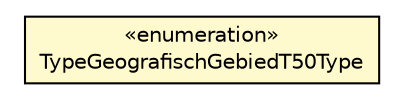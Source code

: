 #!/usr/local/bin/dot
#
# Class diagram 
# Generated by UMLGraph version R5_6-24-gf6e263 (http://www.umlgraph.org/)
#

digraph G {
	edge [fontname="Helvetica",fontsize=10,labelfontname="Helvetica",labelfontsize=10];
	node [fontname="Helvetica",fontsize=10,shape=plaintext];
	nodesep=0.25;
	ranksep=0.5;
	// nl.b3p.topnl.top50nl.TypeGeografischGebiedT50Type
	c41043 [label=<<table title="nl.b3p.topnl.top50nl.TypeGeografischGebiedT50Type" border="0" cellborder="1" cellspacing="0" cellpadding="2" port="p" bgcolor="lemonChiffon" href="./TypeGeografischGebiedT50Type.html">
		<tr><td><table border="0" cellspacing="0" cellpadding="1">
<tr><td align="center" balign="center"> &#171;enumeration&#187; </td></tr>
<tr><td align="center" balign="center"> TypeGeografischGebiedT50Type </td></tr>
		</table></td></tr>
		</table>>, URL="./TypeGeografischGebiedT50Type.html", fontname="Helvetica", fontcolor="black", fontsize=10.0];
}

